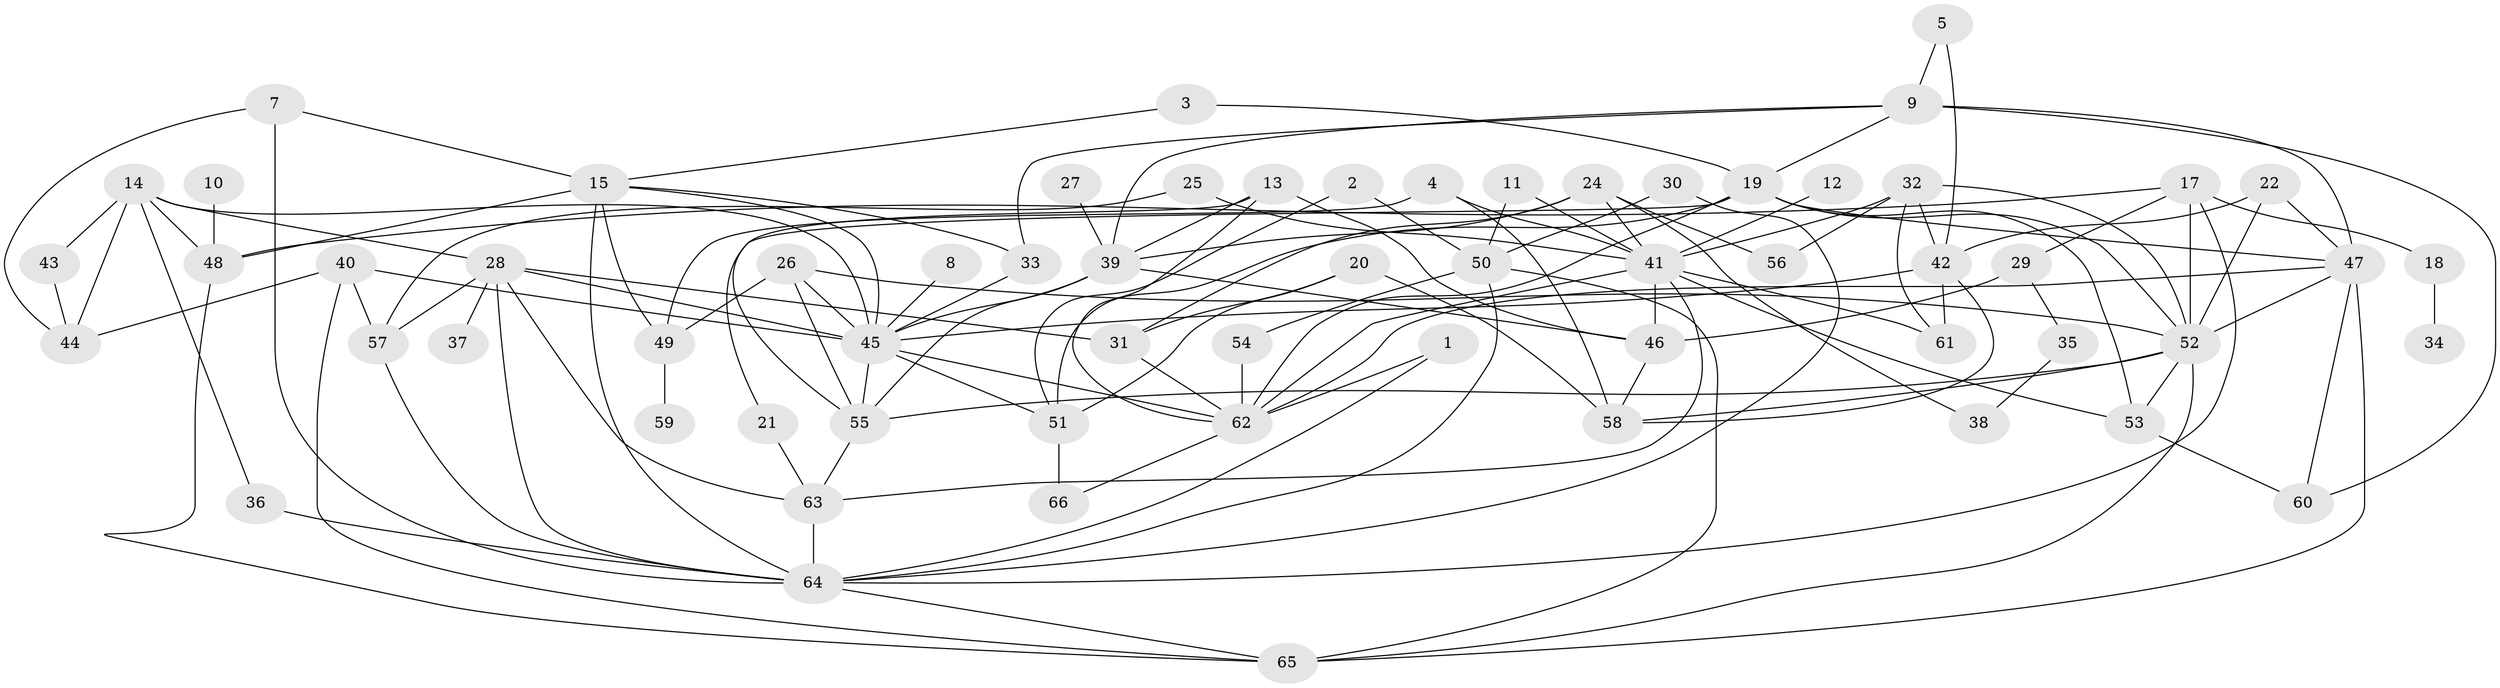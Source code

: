 // original degree distribution, {1: 0.1590909090909091, 2: 0.25757575757575757, 3: 0.21212121212121213, 5: 0.09090909090909091, 4: 0.17424242424242425, 0: 0.022727272727272728, 8: 0.015151515151515152, 7: 0.022727272727272728, 6: 0.03787878787878788, 10: 0.007575757575757576}
// Generated by graph-tools (version 1.1) at 2025/49/03/09/25 03:49:13]
// undirected, 63 vertices, 130 edges
graph export_dot {
graph [start="1"]
  node [color=gray90,style=filled];
  1;
  2;
  3;
  4;
  5;
  7;
  8;
  9;
  10;
  11;
  12;
  13;
  14;
  15;
  17;
  18;
  19;
  20;
  21;
  22;
  24;
  25;
  26;
  27;
  28;
  29;
  30;
  31;
  32;
  33;
  34;
  35;
  36;
  37;
  38;
  39;
  40;
  41;
  42;
  43;
  44;
  45;
  46;
  47;
  48;
  49;
  50;
  51;
  52;
  53;
  54;
  55;
  56;
  57;
  58;
  59;
  60;
  61;
  62;
  63;
  64;
  65;
  66;
  1 -- 62 [weight=1.0];
  1 -- 64 [weight=1.0];
  2 -- 50 [weight=1.0];
  2 -- 51 [weight=1.0];
  3 -- 15 [weight=1.0];
  3 -- 19 [weight=1.0];
  4 -- 41 [weight=1.0];
  4 -- 49 [weight=1.0];
  4 -- 58 [weight=1.0];
  5 -- 9 [weight=1.0];
  5 -- 42 [weight=1.0];
  7 -- 15 [weight=1.0];
  7 -- 44 [weight=1.0];
  7 -- 64 [weight=1.0];
  8 -- 45 [weight=1.0];
  9 -- 19 [weight=1.0];
  9 -- 33 [weight=1.0];
  9 -- 39 [weight=1.0];
  9 -- 47 [weight=2.0];
  9 -- 60 [weight=1.0];
  10 -- 48 [weight=1.0];
  11 -- 41 [weight=1.0];
  11 -- 50 [weight=1.0];
  12 -- 41 [weight=1.0];
  13 -- 39 [weight=1.0];
  13 -- 46 [weight=1.0];
  13 -- 55 [weight=1.0];
  13 -- 62 [weight=1.0];
  14 -- 28 [weight=1.0];
  14 -- 36 [weight=1.0];
  14 -- 43 [weight=1.0];
  14 -- 44 [weight=1.0];
  14 -- 45 [weight=1.0];
  14 -- 48 [weight=1.0];
  15 -- 33 [weight=1.0];
  15 -- 45 [weight=1.0];
  15 -- 48 [weight=1.0];
  15 -- 49 [weight=1.0];
  15 -- 64 [weight=1.0];
  17 -- 18 [weight=1.0];
  17 -- 29 [weight=1.0];
  17 -- 48 [weight=1.0];
  17 -- 52 [weight=1.0];
  17 -- 64 [weight=1.0];
  18 -- 34 [weight=1.0];
  19 -- 21 [weight=1.0];
  19 -- 47 [weight=1.0];
  19 -- 51 [weight=1.0];
  19 -- 52 [weight=1.0];
  19 -- 53 [weight=1.0];
  19 -- 62 [weight=1.0];
  20 -- 31 [weight=1.0];
  20 -- 51 [weight=1.0];
  20 -- 58 [weight=1.0];
  21 -- 63 [weight=1.0];
  22 -- 42 [weight=1.0];
  22 -- 47 [weight=1.0];
  22 -- 52 [weight=1.0];
  24 -- 31 [weight=1.0];
  24 -- 38 [weight=1.0];
  24 -- 39 [weight=1.0];
  24 -- 41 [weight=1.0];
  24 -- 56 [weight=1.0];
  25 -- 41 [weight=1.0];
  25 -- 57 [weight=1.0];
  26 -- 45 [weight=2.0];
  26 -- 49 [weight=1.0];
  26 -- 52 [weight=1.0];
  26 -- 55 [weight=1.0];
  27 -- 39 [weight=1.0];
  28 -- 31 [weight=1.0];
  28 -- 37 [weight=1.0];
  28 -- 45 [weight=1.0];
  28 -- 57 [weight=1.0];
  28 -- 63 [weight=1.0];
  28 -- 64 [weight=1.0];
  29 -- 35 [weight=1.0];
  29 -- 46 [weight=1.0];
  30 -- 50 [weight=1.0];
  30 -- 64 [weight=1.0];
  31 -- 62 [weight=1.0];
  32 -- 41 [weight=1.0];
  32 -- 42 [weight=1.0];
  32 -- 52 [weight=1.0];
  32 -- 56 [weight=1.0];
  32 -- 61 [weight=1.0];
  33 -- 45 [weight=1.0];
  35 -- 38 [weight=1.0];
  36 -- 64 [weight=1.0];
  39 -- 45 [weight=1.0];
  39 -- 46 [weight=1.0];
  39 -- 55 [weight=1.0];
  40 -- 44 [weight=1.0];
  40 -- 45 [weight=1.0];
  40 -- 57 [weight=1.0];
  40 -- 65 [weight=1.0];
  41 -- 46 [weight=1.0];
  41 -- 53 [weight=1.0];
  41 -- 61 [weight=1.0];
  41 -- 62 [weight=1.0];
  41 -- 63 [weight=1.0];
  42 -- 45 [weight=1.0];
  42 -- 58 [weight=1.0];
  42 -- 61 [weight=1.0];
  43 -- 44 [weight=1.0];
  45 -- 51 [weight=1.0];
  45 -- 55 [weight=1.0];
  45 -- 62 [weight=1.0];
  46 -- 58 [weight=1.0];
  47 -- 52 [weight=1.0];
  47 -- 60 [weight=1.0];
  47 -- 62 [weight=1.0];
  47 -- 65 [weight=1.0];
  48 -- 65 [weight=1.0];
  49 -- 59 [weight=1.0];
  50 -- 54 [weight=1.0];
  50 -- 64 [weight=1.0];
  50 -- 65 [weight=1.0];
  51 -- 66 [weight=2.0];
  52 -- 53 [weight=1.0];
  52 -- 55 [weight=1.0];
  52 -- 58 [weight=1.0];
  52 -- 65 [weight=1.0];
  53 -- 60 [weight=1.0];
  54 -- 62 [weight=1.0];
  55 -- 63 [weight=1.0];
  57 -- 64 [weight=1.0];
  62 -- 66 [weight=1.0];
  63 -- 64 [weight=1.0];
  64 -- 65 [weight=1.0];
}
